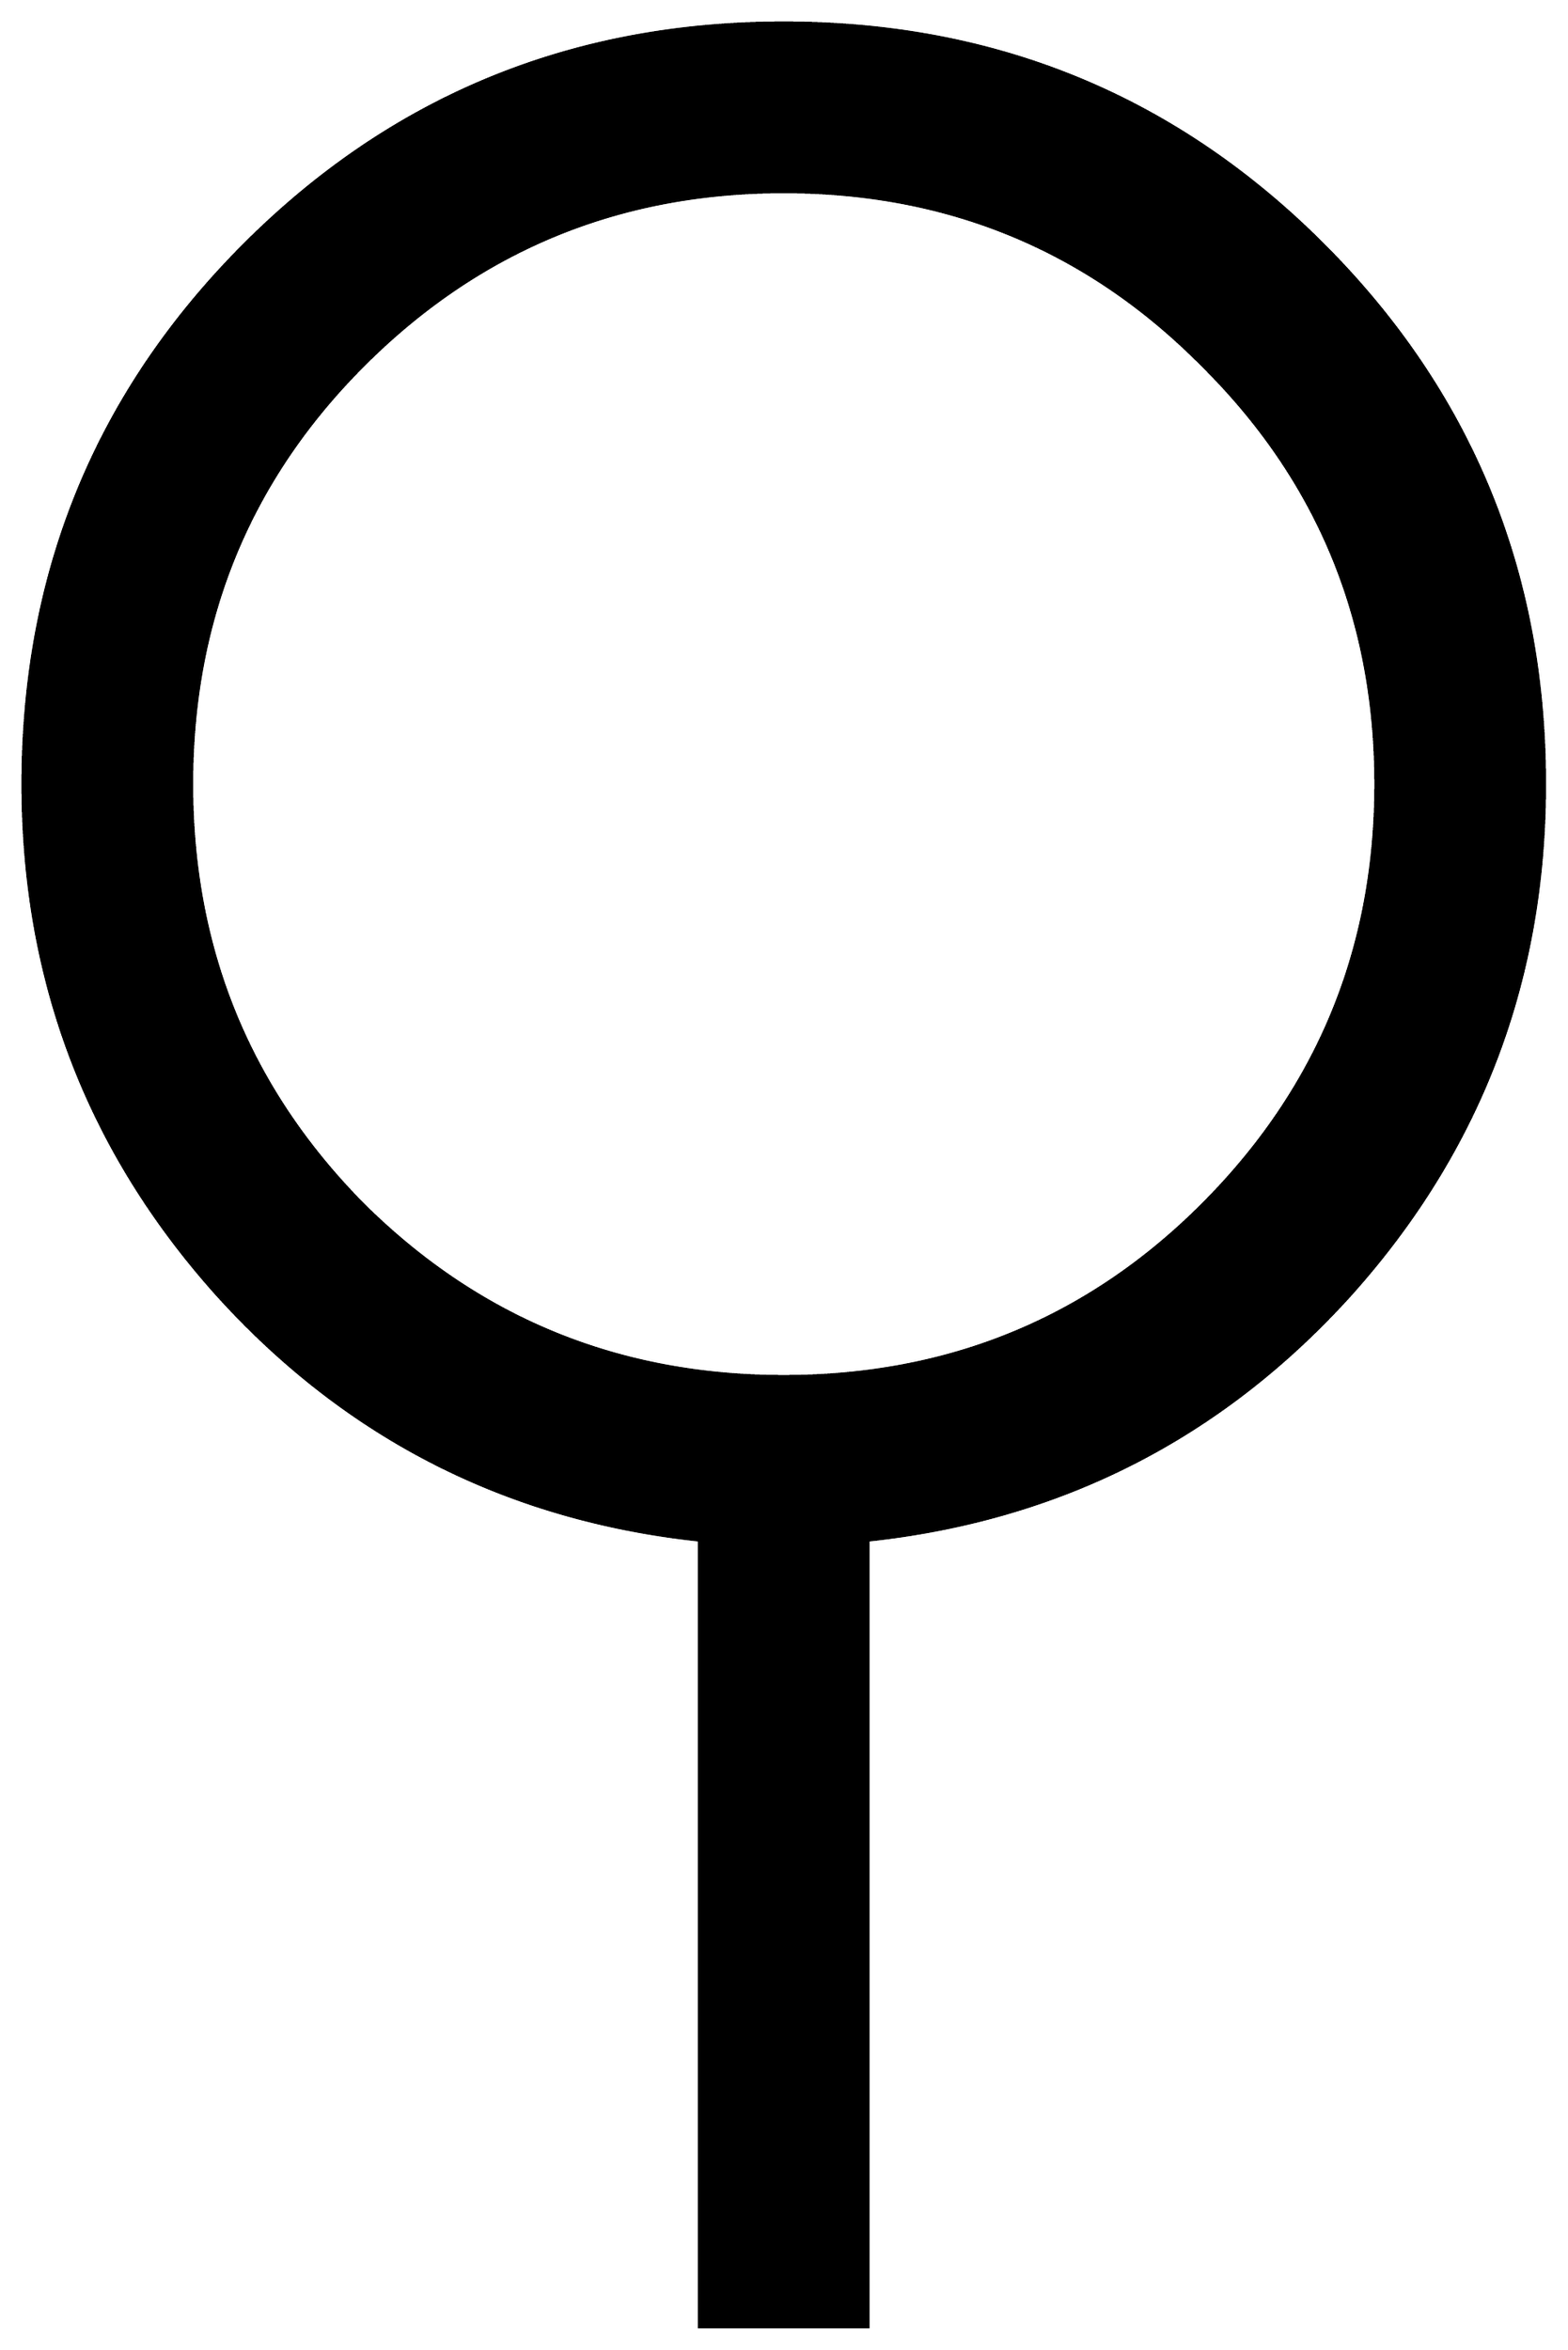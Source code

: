 


\begin{tikzpicture}[y=0.80pt, x=0.80pt, yscale=-1.0, xscale=1.0, inner sep=0pt, outer sep=0pt]
\begin{scope}[shift={(100.0,1478.0)},nonzero rule]
  \path[draw=.,fill=.,line width=1.600pt] (966.0,-582.0) .. controls
    (966.0,-468.0) and (928.333,-369.0) .. (853.0,-285.0) ..
    controls (777.667,-201.667) and (684.0,-154.0) .. (572.0,-142.0)
    -- (572.0,316.0) -- (474.0,316.0) -- (474.0,-142.0) ..
    controls (362.0,-154.0) and (268.333,-201.667) .. (193.0,-285.0)
    .. controls (117.667,-369.0) and (80.0,-468.0) ..
    (80.0,-582.0) .. controls (80.0,-705.333) and (123.0,-810.0)
    .. (209.0,-896.0) .. controls (295.0,-982.0) and
    (399.667,-1025.0) .. (523.0,-1025.0) .. controls
    (646.333,-1025.0) and (751.0,-982.0) .. (837.0,-896.0) ..
    controls (923.0,-810.0) and (966.0,-705.333) .. (966.0,-582.0)
    -- cycle(868.0,-582.0) .. controls (868.0,-678.0) and
    (834.333,-759.333) .. (767.0,-826.0) .. controls (700.333,-893.333)
    and (619.0,-927.0) .. (523.0,-927.0) .. controls
    (427.0,-927.0) and (345.333,-893.333) .. (278.0,-826.0) ..
    controls (211.333,-759.333) and (178.0,-678.0) .. (178.0,-582.0)
    .. controls (178.0,-486.0) and (211.333,-404.333) ..
    (278.0,-337.0) .. controls (345.333,-270.333) and (427.0,-237.0)
    .. (523.0,-237.0) .. controls (619.0,-237.0) and
    (700.333,-270.333) .. (767.0,-337.0) .. controls (834.333,-404.333)
    and (868.0,-486.0) .. (868.0,-582.0) -- cycle;
\end{scope}

\end{tikzpicture}

